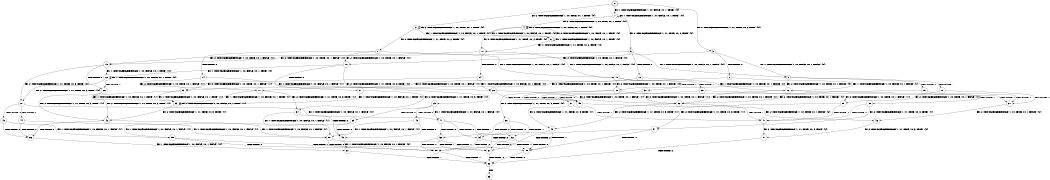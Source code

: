 digraph BCG {
size = "7, 10.5";
center = TRUE;
node [shape = circle];
0 [peripheries = 2];
0 -> 1 [label = "EX !1 !ATOMIC_EXCH_BRANCH (1, +0, FALSE, +0, 1, TRUE) !{0}"];
0 -> 2 [label = "EX !2 !ATOMIC_EXCH_BRANCH (1, +0, TRUE, +0, 1, TRUE) !{0}"];
0 -> 3 [label = "EX !0 !ATOMIC_EXCH_BRANCH (1, +1, TRUE, +0, 2, TRUE) !{0}"];
1 -> 4 [label = "EX !2 !ATOMIC_EXCH_BRANCH (1, +0, TRUE, +0, 1, TRUE) !{0}"];
1 -> 5 [label = "EX !0 !ATOMIC_EXCH_BRANCH (1, +1, TRUE, +0, 2, TRUE) !{0}"];
1 -> 1 [label = "EX !1 !ATOMIC_EXCH_BRANCH (1, +0, FALSE, +0, 1, TRUE) !{0}"];
2 -> 6 [label = "EX !1 !ATOMIC_EXCH_BRANCH (1, +0, FALSE, +0, 1, TRUE) !{0}"];
2 -> 7 [label = "EX !0 !ATOMIC_EXCH_BRANCH (1, +1, TRUE, +0, 2, TRUE) !{0}"];
2 -> 2 [label = "EX !2 !ATOMIC_EXCH_BRANCH (1, +0, TRUE, +0, 1, TRUE) !{0}"];
3 -> 8 [label = "TERMINATE !0"];
3 -> 9 [label = "EX !1 !ATOMIC_EXCH_BRANCH (1, +0, FALSE, +0, 1, FALSE) !{0}"];
3 -> 10 [label = "EX !2 !ATOMIC_EXCH_BRANCH (1, +0, TRUE, +0, 1, FALSE) !{0}"];
4 -> 11 [label = "EX !0 !ATOMIC_EXCH_BRANCH (1, +1, TRUE, +0, 2, TRUE) !{0}"];
4 -> 4 [label = "EX !2 !ATOMIC_EXCH_BRANCH (1, +0, TRUE, +0, 1, TRUE) !{0}"];
4 -> 6 [label = "EX !1 !ATOMIC_EXCH_BRANCH (1, +0, FALSE, +0, 1, TRUE) !{0}"];
5 -> 12 [label = "TERMINATE !0"];
5 -> 13 [label = "EX !2 !ATOMIC_EXCH_BRANCH (1, +0, TRUE, +0, 1, FALSE) !{0}"];
5 -> 9 [label = "EX !1 !ATOMIC_EXCH_BRANCH (1, +0, FALSE, +0, 1, FALSE) !{0}"];
6 -> 11 [label = "EX !0 !ATOMIC_EXCH_BRANCH (1, +1, TRUE, +0, 2, TRUE) !{0}"];
6 -> 4 [label = "EX !2 !ATOMIC_EXCH_BRANCH (1, +0, TRUE, +0, 1, TRUE) !{0}"];
6 -> 6 [label = "EX !1 !ATOMIC_EXCH_BRANCH (1, +0, FALSE, +0, 1, TRUE) !{0}"];
7 -> 14 [label = "TERMINATE !0"];
7 -> 15 [label = "EX !1 !ATOMIC_EXCH_BRANCH (1, +0, FALSE, +0, 1, FALSE) !{0}"];
7 -> 10 [label = "EX !2 !ATOMIC_EXCH_BRANCH (1, +0, TRUE, +0, 1, FALSE) !{0}"];
8 -> 16 [label = "EX !1 !ATOMIC_EXCH_BRANCH (1, +0, FALSE, +0, 1, FALSE) !{1}"];
8 -> 17 [label = "EX !2 !ATOMIC_EXCH_BRANCH (1, +0, TRUE, +0, 1, FALSE) !{1}"];
9 -> 18 [label = "TERMINATE !1"];
9 -> 19 [label = "TERMINATE !0"];
9 -> 20 [label = "EX !2 !ATOMIC_EXCH_BRANCH (1, +0, TRUE, +0, 1, FALSE) !{0}"];
10 -> 21 [label = "TERMINATE !0"];
10 -> 22 [label = "EX !1 !ATOMIC_EXCH_BRANCH (1, +0, FALSE, +0, 1, TRUE) !{0}"];
10 -> 23 [label = "EX !2 !ATOMIC_EXCH_BRANCH (1, +1, TRUE, +0, 3, TRUE) !{0}"];
11 -> 24 [label = "TERMINATE !0"];
11 -> 13 [label = "EX !2 !ATOMIC_EXCH_BRANCH (1, +0, TRUE, +0, 1, FALSE) !{0}"];
11 -> 15 [label = "EX !1 !ATOMIC_EXCH_BRANCH (1, +0, FALSE, +0, 1, FALSE) !{0}"];
12 -> 16 [label = "EX !1 !ATOMIC_EXCH_BRANCH (1, +0, FALSE, +0, 1, FALSE) !{1}"];
12 -> 25 [label = "EX !2 !ATOMIC_EXCH_BRANCH (1, +0, TRUE, +0, 1, FALSE) !{1}"];
13 -> 26 [label = "TERMINATE !0"];
13 -> 27 [label = "EX !2 !ATOMIC_EXCH_BRANCH (1, +1, TRUE, +0, 3, TRUE) !{0}"];
13 -> 22 [label = "EX !1 !ATOMIC_EXCH_BRANCH (1, +0, FALSE, +0, 1, TRUE) !{0}"];
14 -> 17 [label = "EX !2 !ATOMIC_EXCH_BRANCH (1, +0, TRUE, +0, 1, FALSE) !{1}"];
14 -> 28 [label = "EX !1 !ATOMIC_EXCH_BRANCH (1, +0, FALSE, +0, 1, FALSE) !{1}"];
15 -> 29 [label = "TERMINATE !1"];
15 -> 30 [label = "TERMINATE !0"];
15 -> 20 [label = "EX !2 !ATOMIC_EXCH_BRANCH (1, +0, TRUE, +0, 1, FALSE) !{0}"];
16 -> 31 [label = "TERMINATE !1"];
16 -> 32 [label = "EX !2 !ATOMIC_EXCH_BRANCH (1, +0, TRUE, +0, 1, FALSE) !{1}"];
17 -> 33 [label = "EX !1 !ATOMIC_EXCH_BRANCH (1, +0, FALSE, +0, 1, TRUE) !{1}"];
17 -> 34 [label = "EX !2 !ATOMIC_EXCH_BRANCH (1, +1, TRUE, +0, 3, TRUE) !{1}"];
18 -> 31 [label = "TERMINATE !0"];
18 -> 35 [label = "EX !2 !ATOMIC_EXCH_BRANCH (1, +0, TRUE, +0, 1, FALSE) !{1}"];
19 -> 31 [label = "TERMINATE !1"];
19 -> 32 [label = "EX !2 !ATOMIC_EXCH_BRANCH (1, +0, TRUE, +0, 1, FALSE) !{1}"];
20 -> 36 [label = "TERMINATE !1"];
20 -> 37 [label = "TERMINATE !0"];
20 -> 38 [label = "EX !2 !ATOMIC_EXCH_BRANCH (1, +1, TRUE, +0, 3, TRUE) !{0}"];
21 -> 34 [label = "EX !2 !ATOMIC_EXCH_BRANCH (1, +1, TRUE, +0, 3, TRUE) !{1}"];
21 -> 33 [label = "EX !1 !ATOMIC_EXCH_BRANCH (1, +0, FALSE, +0, 1, TRUE) !{1}"];
22 -> 26 [label = "TERMINATE !0"];
22 -> 27 [label = "EX !2 !ATOMIC_EXCH_BRANCH (1, +1, TRUE, +0, 3, TRUE) !{0}"];
22 -> 22 [label = "EX !1 !ATOMIC_EXCH_BRANCH (1, +0, FALSE, +0, 1, TRUE) !{0}"];
23 -> 39 [label = "TERMINATE !2"];
23 -> 40 [label = "TERMINATE !0"];
23 -> 41 [label = "EX !1 !ATOMIC_EXCH_BRANCH (1, +0, FALSE, +0, 1, FALSE) !{0}"];
24 -> 25 [label = "EX !2 !ATOMIC_EXCH_BRANCH (1, +0, TRUE, +0, 1, FALSE) !{1}"];
24 -> 28 [label = "EX !1 !ATOMIC_EXCH_BRANCH (1, +0, FALSE, +0, 1, FALSE) !{1}"];
25 -> 42 [label = "EX !2 !ATOMIC_EXCH_BRANCH (1, +1, TRUE, +0, 3, TRUE) !{1}"];
25 -> 33 [label = "EX !1 !ATOMIC_EXCH_BRANCH (1, +0, FALSE, +0, 1, TRUE) !{1}"];
26 -> 42 [label = "EX !2 !ATOMIC_EXCH_BRANCH (1, +1, TRUE, +0, 3, TRUE) !{1}"];
26 -> 33 [label = "EX !1 !ATOMIC_EXCH_BRANCH (1, +0, FALSE, +0, 1, TRUE) !{1}"];
27 -> 43 [label = "TERMINATE !2"];
27 -> 44 [label = "TERMINATE !0"];
27 -> 41 [label = "EX !1 !ATOMIC_EXCH_BRANCH (1, +0, FALSE, +0, 1, FALSE) !{0}"];
28 -> 45 [label = "TERMINATE !1"];
28 -> 32 [label = "EX !2 !ATOMIC_EXCH_BRANCH (1, +0, TRUE, +0, 1, FALSE) !{1}"];
29 -> 35 [label = "EX !2 !ATOMIC_EXCH_BRANCH (1, +0, TRUE, +0, 1, FALSE) !{1}"];
29 -> 45 [label = "TERMINATE !0"];
30 -> 32 [label = "EX !2 !ATOMIC_EXCH_BRANCH (1, +0, TRUE, +0, 1, FALSE) !{1}"];
30 -> 45 [label = "TERMINATE !1"];
31 -> 46 [label = "EX !2 !ATOMIC_EXCH_BRANCH (1, +0, TRUE, +0, 1, FALSE) !{2}"];
32 -> 47 [label = "TERMINATE !1"];
32 -> 48 [label = "EX !2 !ATOMIC_EXCH_BRANCH (1, +1, TRUE, +0, 3, TRUE) !{1}"];
33 -> 42 [label = "EX !2 !ATOMIC_EXCH_BRANCH (1, +1, TRUE, +0, 3, TRUE) !{1}"];
33 -> 33 [label = "EX !1 !ATOMIC_EXCH_BRANCH (1, +0, FALSE, +0, 1, TRUE) !{1}"];
34 -> 49 [label = "TERMINATE !2"];
34 -> 50 [label = "EX !1 !ATOMIC_EXCH_BRANCH (1, +0, FALSE, +0, 1, FALSE) !{1}"];
35 -> 47 [label = "TERMINATE !0"];
35 -> 51 [label = "EX !2 !ATOMIC_EXCH_BRANCH (1, +1, TRUE, +0, 3, TRUE) !{1}"];
36 -> 51 [label = "EX !2 !ATOMIC_EXCH_BRANCH (1, +1, TRUE, +0, 3, TRUE) !{1}"];
36 -> 47 [label = "TERMINATE !0"];
37 -> 48 [label = "EX !2 !ATOMIC_EXCH_BRANCH (1, +1, TRUE, +0, 3, TRUE) !{1}"];
37 -> 47 [label = "TERMINATE !1"];
38 -> 52 [label = "TERMINATE !1"];
38 -> 53 [label = "TERMINATE !2"];
38 -> 54 [label = "TERMINATE !0"];
39 -> 49 [label = "TERMINATE !0"];
39 -> 55 [label = "EX !1 !ATOMIC_EXCH_BRANCH (1, +0, FALSE, +0, 1, FALSE) !{1}"];
40 -> 49 [label = "TERMINATE !2"];
40 -> 50 [label = "EX !1 !ATOMIC_EXCH_BRANCH (1, +0, FALSE, +0, 1, FALSE) !{1}"];
41 -> 52 [label = "TERMINATE !1"];
41 -> 53 [label = "TERMINATE !2"];
41 -> 54 [label = "TERMINATE !0"];
42 -> 56 [label = "TERMINATE !2"];
42 -> 50 [label = "EX !1 !ATOMIC_EXCH_BRANCH (1, +0, FALSE, +0, 1, FALSE) !{1}"];
43 -> 55 [label = "EX !1 !ATOMIC_EXCH_BRANCH (1, +0, FALSE, +0, 1, FALSE) !{1}"];
43 -> 56 [label = "TERMINATE !0"];
44 -> 50 [label = "EX !1 !ATOMIC_EXCH_BRANCH (1, +0, FALSE, +0, 1, FALSE) !{1}"];
44 -> 56 [label = "TERMINATE !2"];
45 -> 46 [label = "EX !2 !ATOMIC_EXCH_BRANCH (1, +0, TRUE, +0, 1, FALSE) !{2}"];
46 -> 57 [label = "EX !2 !ATOMIC_EXCH_BRANCH (1, +1, TRUE, +0, 3, TRUE) !{2}"];
47 -> 57 [label = "EX !2 !ATOMIC_EXCH_BRANCH (1, +1, TRUE, +0, 3, TRUE) !{2}"];
48 -> 58 [label = "TERMINATE !1"];
48 -> 59 [label = "TERMINATE !2"];
49 -> 60 [label = "EX !1 !ATOMIC_EXCH_BRANCH (1, +0, FALSE, +0, 1, FALSE) !{2}"];
50 -> 58 [label = "TERMINATE !1"];
50 -> 59 [label = "TERMINATE !2"];
51 -> 61 [label = "TERMINATE !2"];
51 -> 58 [label = "TERMINATE !0"];
52 -> 61 [label = "TERMINATE !2"];
52 -> 58 [label = "TERMINATE !0"];
53 -> 61 [label = "TERMINATE !1"];
53 -> 59 [label = "TERMINATE !0"];
54 -> 58 [label = "TERMINATE !1"];
54 -> 59 [label = "TERMINATE !2"];
55 -> 61 [label = "TERMINATE !1"];
55 -> 59 [label = "TERMINATE !0"];
56 -> 60 [label = "EX !1 !ATOMIC_EXCH_BRANCH (1, +0, FALSE, +0, 1, FALSE) !{2}"];
57 -> 62 [label = "TERMINATE !2"];
58 -> 62 [label = "TERMINATE !2"];
59 -> 62 [label = "TERMINATE !1"];
60 -> 62 [label = "TERMINATE !1"];
61 -> 62 [label = "TERMINATE !0"];
62 -> 63 [label = "exit"];
}

